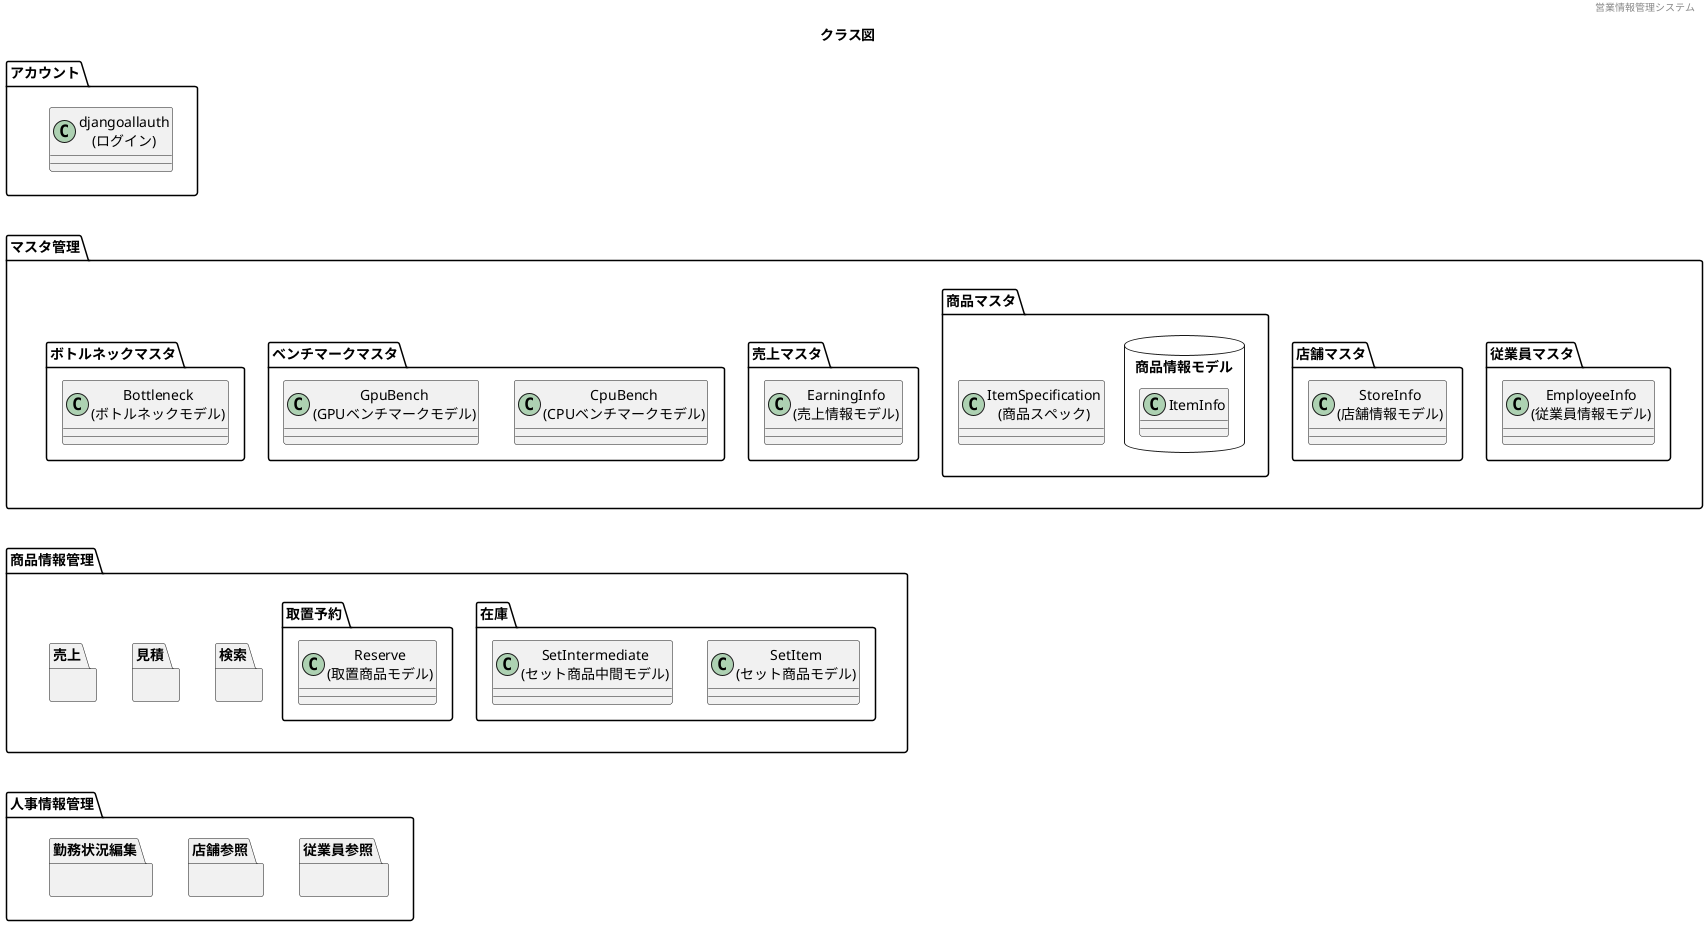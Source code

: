 ' ToDo
'   モデルとパッケージを追加しました、確認お願いします。
'   1.モデルをDBのパッケージにしてみたけど、どうでしょうか
'   2.パッケージを追加したら配置が悪かったので変えました、ご自由に
'   3.主に画面設計書を見てそれぞれわかる範囲でクラスを追加してください
'   4.クラスの祖先は後でコマンドで出すので、見えているクラスで現状大丈夫です
'   5.ある程度クラスを出し終わったら少しコーディングして様子見ます

@startuml class_diagrams
' ヘッダー
header 営業情報管理システム
' タイトル
title クラス図

    ' 機能名 アカウント
    ' 機能ID F00
package "アカウント"{
    class "djangoallauth\n(ログイン)" as djangoallauth{
    }
}

package "マスタ管理" {

    ' 機能名 従業員マスタ
    ' 機能ID F01
    package "従業員マスタ" as F01{
        class "EmployeeInfo\n(従業員情報モデル)" as 従業員情報モデル{}
    }

    ' 機能名 店舗マスタ
    ' 機能ID F02
    package "店舗マスタ" as F02{
        class "StoreInfo\n(店舗情報モデル)" as 店舗情報モデル
    }

    ' 機能名 商品マスタ
    ' 機能ID F03
    package "商品マスタ" as F03{
        package 商品情報モデル <<Database>> {
            class "ItemInfo" as 商品情報モデル
        }
    class "ItemSpecification\n(商品スペック)" as 商品スペック
    }
    ' class "ItemInfo\n(商品情報モデル)" as 商品情報モデル

    ' 機能名 売上マスタ
    ' 機能ID F04
    package "売上マスタ" as F04{
        class "EarningInfo\n(売上情報モデル)" as 売上情報モデル
    }

    ' 機能名 ベンチマークマスタ
    ' 機能ID F05
    package "ベンチマークマスタ" as F05{
        class "CpuBench\n(CPUベンチマークモデル)" as CPUベンチマークモデル
        class "GpuBench\n(GPUベンチマークモデル)" as GPUベンチマークモデル
    } 
    
    ' 機能名 ボトルネックマスタ
    ' 機能ID F06
    package "ボトルネックマスタ" as F06{
        class "Bottleneck\n(ボトルネックモデル)" as ボトルネックモデル
    }
    
    
    
}

package "商品情報管理" {

    ' 機能名 在庫
    ' 機能ID F07
    package "在庫" {
        class "SetItem\n(セット商品モデル)" as セット商品モデル
        class "SetIntermediate\n(セット商品中間モデル)" as セット商品中間モデル
    }
    
    ' 機能名 検索
    ' 機能ID F08
    package "検索" {

    }
    
    ' 機能名 取置予約
    ' 機能ID F09
    package "取置予約" {
        class "Reserve\n(取置商品モデル)" as 取置商品モデル
    }
    
    ' 機能名 見積
    ' 機能ID F10
    package "見積" {}
    
    ' 機能名 売上
    ' 機能ID F11
    package "売上" {}
}

package "人事情報管理" {

    ' 機能名 従業員参照
    ' 機能ID F12
    package "従業員参照" {}
    
    ' 機能名 店舗参照
    ' 機能ID F13
    package "店舗参照" {}
    
    ' 機能名 勤務状況編集
    ' 機能ID F14
    package "勤務状況編集" {}
}

アカウント -[hidden]do- マスタ管理
マスタ管理 -[hidden]do- 商品情報管理
商品情報管理 -[hidden]do- 人事情報管理

@enduml